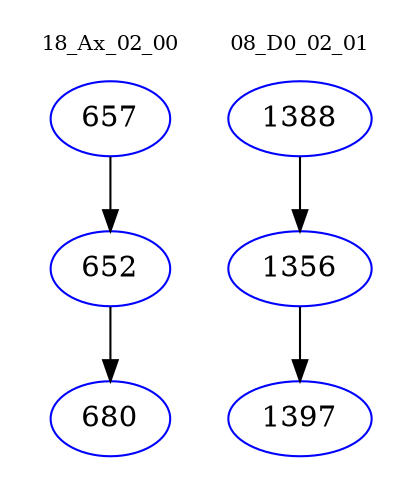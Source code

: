 digraph{
subgraph cluster_0 {
color = white
label = "18_Ax_02_00";
fontsize=10;
T0_657 [label="657", color="blue"]
T0_657 -> T0_652 [color="black"]
T0_652 [label="652", color="blue"]
T0_652 -> T0_680 [color="black"]
T0_680 [label="680", color="blue"]
}
subgraph cluster_1 {
color = white
label = "08_D0_02_01";
fontsize=10;
T1_1388 [label="1388", color="blue"]
T1_1388 -> T1_1356 [color="black"]
T1_1356 [label="1356", color="blue"]
T1_1356 -> T1_1397 [color="black"]
T1_1397 [label="1397", color="blue"]
}
}
